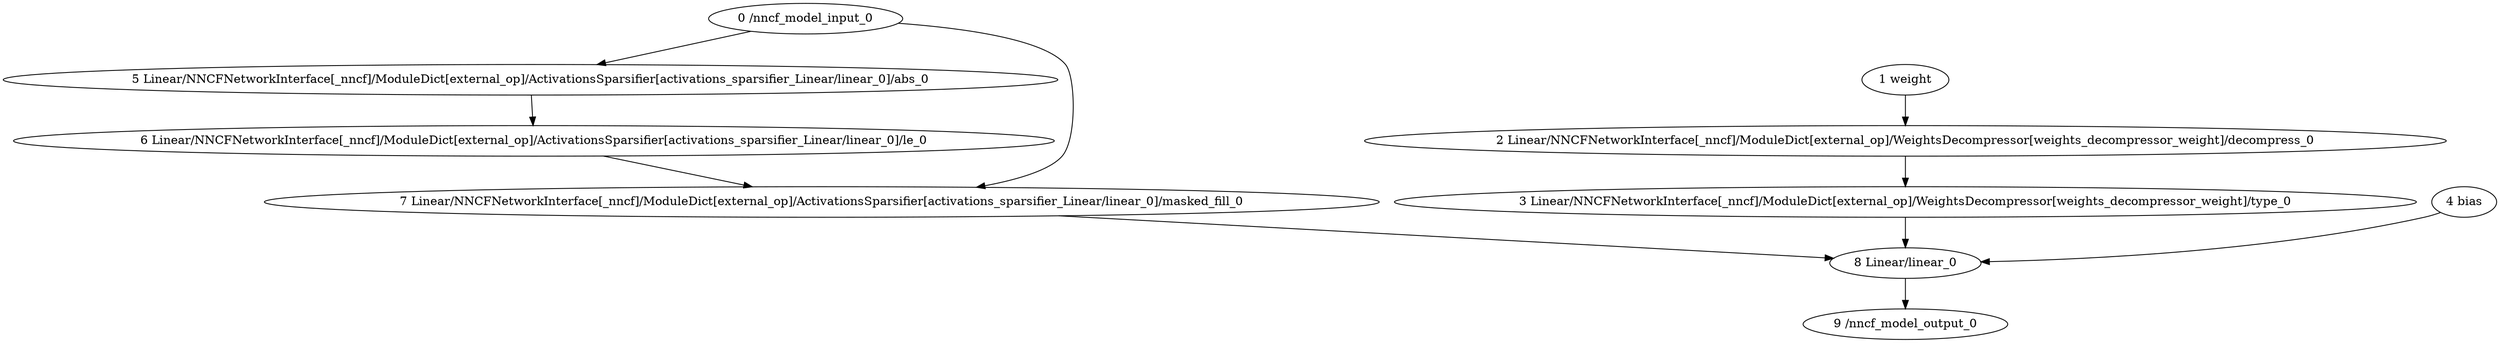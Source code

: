 strict digraph  {
"0 /nncf_model_input_0" [id=0, type=nncf_model_input];
"1 weight" [id=1, type=nncf_model_const];
"2 Linear/NNCFNetworkInterface[_nncf]/ModuleDict[external_op]/WeightsDecompressor[weights_decompressor_weight]/decompress_0" [id=2, type=decompress];
"3 Linear/NNCFNetworkInterface[_nncf]/ModuleDict[external_op]/WeightsDecompressor[weights_decompressor_weight]/type_0" [id=3, type=type];
"4 bias" [id=4, type=nncf_model_const];
"5 Linear/NNCFNetworkInterface[_nncf]/ModuleDict[external_op]/ActivationsSparsifier[activations_sparsifier_Linear/linear_0]/abs_0" [id=5, type=abs];
"6 Linear/NNCFNetworkInterface[_nncf]/ModuleDict[external_op]/ActivationsSparsifier[activations_sparsifier_Linear/linear_0]/le_0" [id=6, type=le];
"7 Linear/NNCFNetworkInterface[_nncf]/ModuleDict[external_op]/ActivationsSparsifier[activations_sparsifier_Linear/linear_0]/masked_fill_0" [id=7, type=masked_fill];
"8 Linear/linear_0" [id=8, type=linear];
"9 /nncf_model_output_0" [id=9, type=nncf_model_output];
"0 /nncf_model_input_0" -> "5 Linear/NNCFNetworkInterface[_nncf]/ModuleDict[external_op]/ActivationsSparsifier[activations_sparsifier_Linear/linear_0]/abs_0";
"0 /nncf_model_input_0" -> "7 Linear/NNCFNetworkInterface[_nncf]/ModuleDict[external_op]/ActivationsSparsifier[activations_sparsifier_Linear/linear_0]/masked_fill_0";
"1 weight" -> "2 Linear/NNCFNetworkInterface[_nncf]/ModuleDict[external_op]/WeightsDecompressor[weights_decompressor_weight]/decompress_0";
"2 Linear/NNCFNetworkInterface[_nncf]/ModuleDict[external_op]/WeightsDecompressor[weights_decompressor_weight]/decompress_0" -> "3 Linear/NNCFNetworkInterface[_nncf]/ModuleDict[external_op]/WeightsDecompressor[weights_decompressor_weight]/type_0";
"3 Linear/NNCFNetworkInterface[_nncf]/ModuleDict[external_op]/WeightsDecompressor[weights_decompressor_weight]/type_0" -> "8 Linear/linear_0";
"4 bias" -> "8 Linear/linear_0";
"5 Linear/NNCFNetworkInterface[_nncf]/ModuleDict[external_op]/ActivationsSparsifier[activations_sparsifier_Linear/linear_0]/abs_0" -> "6 Linear/NNCFNetworkInterface[_nncf]/ModuleDict[external_op]/ActivationsSparsifier[activations_sparsifier_Linear/linear_0]/le_0";
"6 Linear/NNCFNetworkInterface[_nncf]/ModuleDict[external_op]/ActivationsSparsifier[activations_sparsifier_Linear/linear_0]/le_0" -> "7 Linear/NNCFNetworkInterface[_nncf]/ModuleDict[external_op]/ActivationsSparsifier[activations_sparsifier_Linear/linear_0]/masked_fill_0";
"7 Linear/NNCFNetworkInterface[_nncf]/ModuleDict[external_op]/ActivationsSparsifier[activations_sparsifier_Linear/linear_0]/masked_fill_0" -> "8 Linear/linear_0";
"8 Linear/linear_0" -> "9 /nncf_model_output_0";
}
